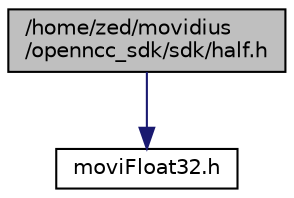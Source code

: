 digraph "/home/zed/movidius/openncc_sdk/sdk/half.h"
{
  edge [fontname="Helvetica",fontsize="10",labelfontname="Helvetica",labelfontsize="10"];
  node [fontname="Helvetica",fontsize="10",shape=record];
  Node0 [label="/home/zed/movidius\l/openncc_sdk/sdk/half.h",height=0.2,width=0.4,color="black", fillcolor="grey75", style="filled", fontcolor="black"];
  Node0 -> Node1 [color="midnightblue",fontsize="10",style="solid",fontname="Helvetica"];
  Node1 [label="moviFloat32.h",height=0.2,width=0.4,color="black", fillcolor="white", style="filled",URL="$movi_float32_8h.html"];
}
